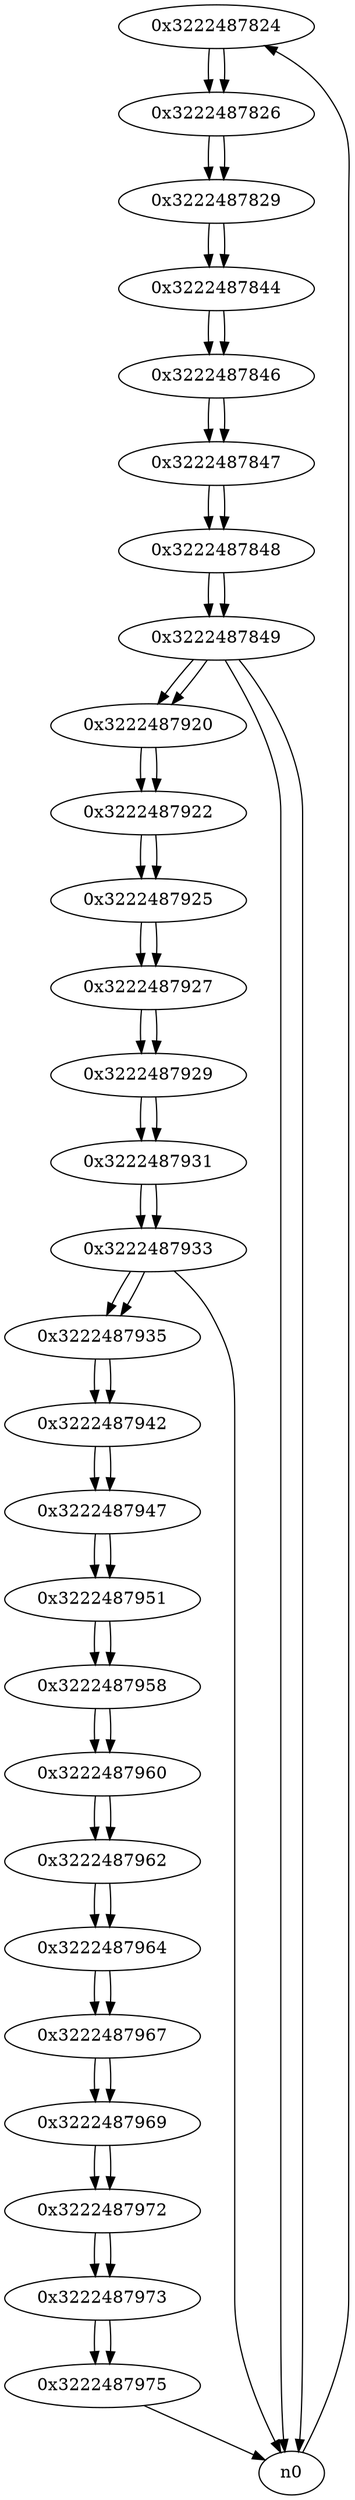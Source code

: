 digraph G{
/* nodes */
  n1 [label="0x3222487824"]
  n2 [label="0x3222487826"]
  n3 [label="0x3222487829"]
  n4 [label="0x3222487844"]
  n5 [label="0x3222487846"]
  n6 [label="0x3222487847"]
  n7 [label="0x3222487848"]
  n8 [label="0x3222487849"]
  n9 [label="0x3222487920"]
  n10 [label="0x3222487922"]
  n11 [label="0x3222487925"]
  n12 [label="0x3222487927"]
  n13 [label="0x3222487929"]
  n14 [label="0x3222487931"]
  n15 [label="0x3222487933"]
  n16 [label="0x3222487935"]
  n17 [label="0x3222487942"]
  n18 [label="0x3222487947"]
  n19 [label="0x3222487951"]
  n20 [label="0x3222487958"]
  n21 [label="0x3222487960"]
  n22 [label="0x3222487962"]
  n23 [label="0x3222487964"]
  n24 [label="0x3222487967"]
  n25 [label="0x3222487969"]
  n26 [label="0x3222487972"]
  n27 [label="0x3222487973"]
  n28 [label="0x3222487975"]
/* edges */
n1 -> n2;
n0 -> n1;
n2 -> n3;
n1 -> n2;
n3 -> n4;
n2 -> n3;
n4 -> n5;
n3 -> n4;
n5 -> n6;
n4 -> n5;
n6 -> n7;
n5 -> n6;
n7 -> n8;
n6 -> n7;
n8 -> n9;
n8 -> n0;
n8 -> n0;
n7 -> n8;
n9 -> n10;
n8 -> n9;
n10 -> n11;
n9 -> n10;
n11 -> n12;
n10 -> n11;
n12 -> n13;
n11 -> n12;
n13 -> n14;
n12 -> n13;
n14 -> n15;
n13 -> n14;
n15 -> n16;
n15 -> n0;
n14 -> n15;
n16 -> n17;
n15 -> n16;
n17 -> n18;
n16 -> n17;
n18 -> n19;
n17 -> n18;
n19 -> n20;
n18 -> n19;
n20 -> n21;
n19 -> n20;
n21 -> n22;
n20 -> n21;
n22 -> n23;
n21 -> n22;
n23 -> n24;
n22 -> n23;
n24 -> n25;
n23 -> n24;
n25 -> n26;
n24 -> n25;
n26 -> n27;
n25 -> n26;
n27 -> n28;
n26 -> n27;
n28 -> n0;
n27 -> n28;
}
